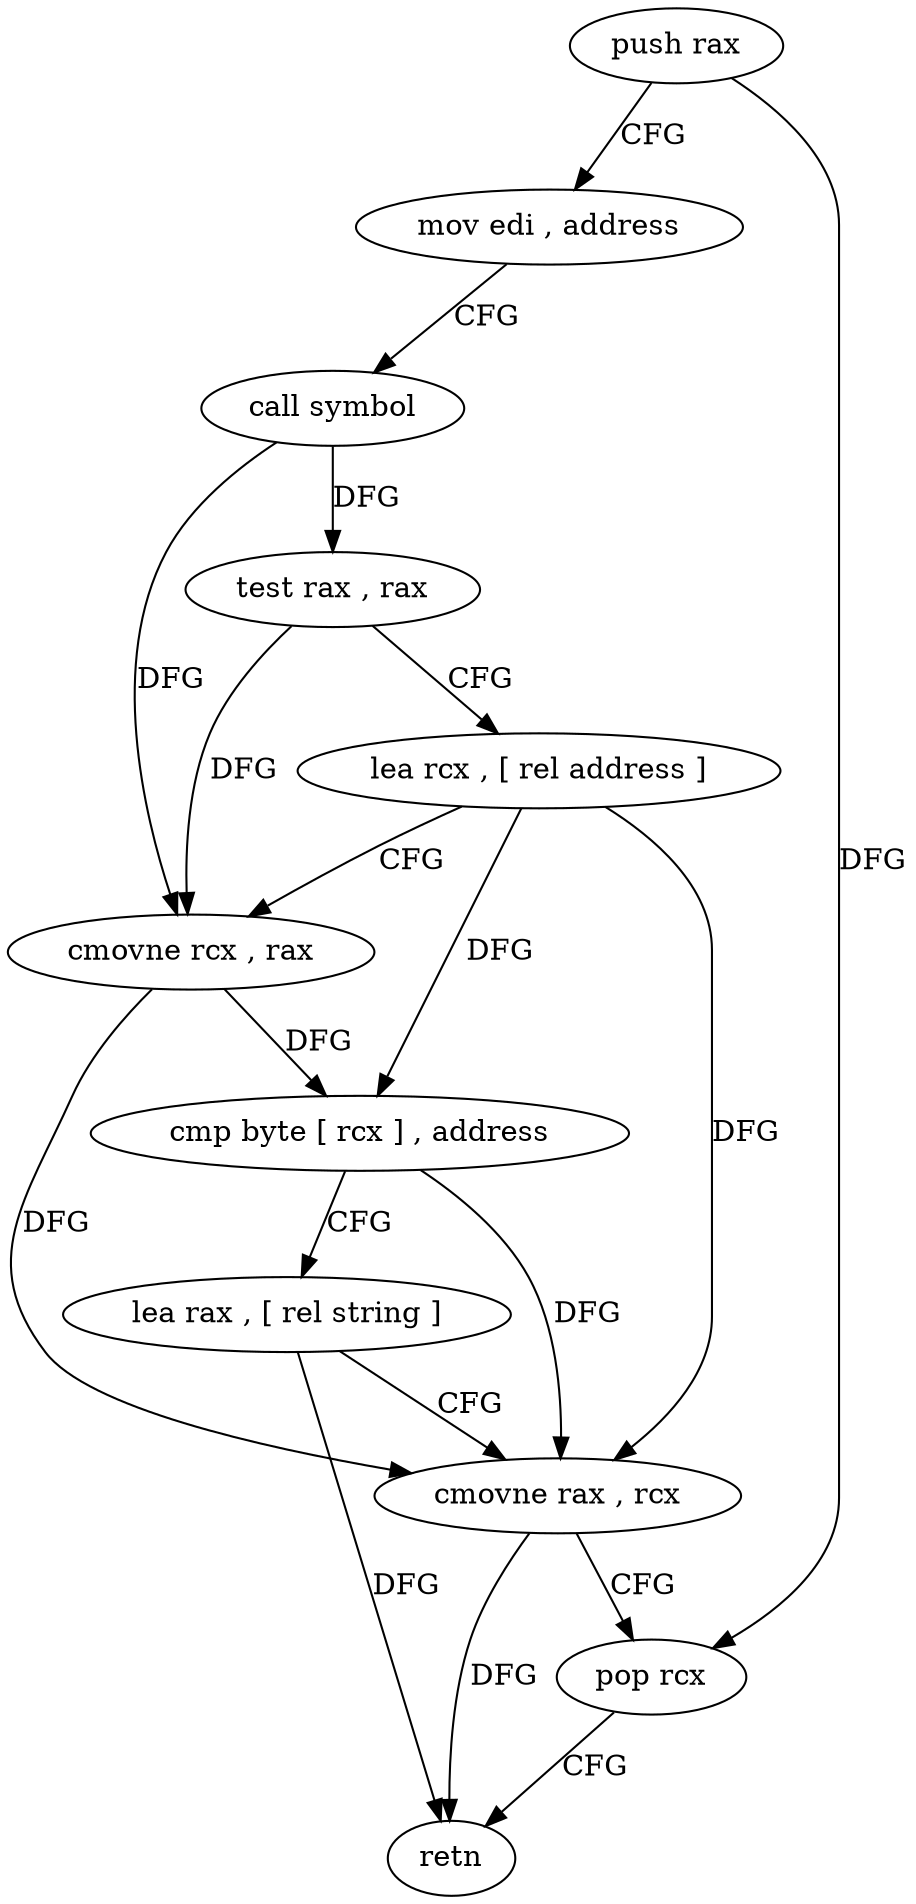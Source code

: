 digraph "func" {
"4290928" [label = "push rax" ]
"4290929" [label = "mov edi , address" ]
"4290934" [label = "call symbol" ]
"4290939" [label = "test rax , rax" ]
"4290942" [label = "lea rcx , [ rel address ]" ]
"4290949" [label = "cmovne rcx , rax" ]
"4290953" [label = "cmp byte [ rcx ] , address" ]
"4290956" [label = "lea rax , [ rel string ]" ]
"4290963" [label = "cmovne rax , rcx" ]
"4290967" [label = "pop rcx" ]
"4290968" [label = "retn" ]
"4290928" -> "4290929" [ label = "CFG" ]
"4290928" -> "4290967" [ label = "DFG" ]
"4290929" -> "4290934" [ label = "CFG" ]
"4290934" -> "4290939" [ label = "DFG" ]
"4290934" -> "4290949" [ label = "DFG" ]
"4290939" -> "4290942" [ label = "CFG" ]
"4290939" -> "4290949" [ label = "DFG" ]
"4290942" -> "4290949" [ label = "CFG" ]
"4290942" -> "4290953" [ label = "DFG" ]
"4290942" -> "4290963" [ label = "DFG" ]
"4290949" -> "4290953" [ label = "DFG" ]
"4290949" -> "4290963" [ label = "DFG" ]
"4290953" -> "4290956" [ label = "CFG" ]
"4290953" -> "4290963" [ label = "DFG" ]
"4290956" -> "4290963" [ label = "CFG" ]
"4290956" -> "4290968" [ label = "DFG" ]
"4290963" -> "4290967" [ label = "CFG" ]
"4290963" -> "4290968" [ label = "DFG" ]
"4290967" -> "4290968" [ label = "CFG" ]
}
